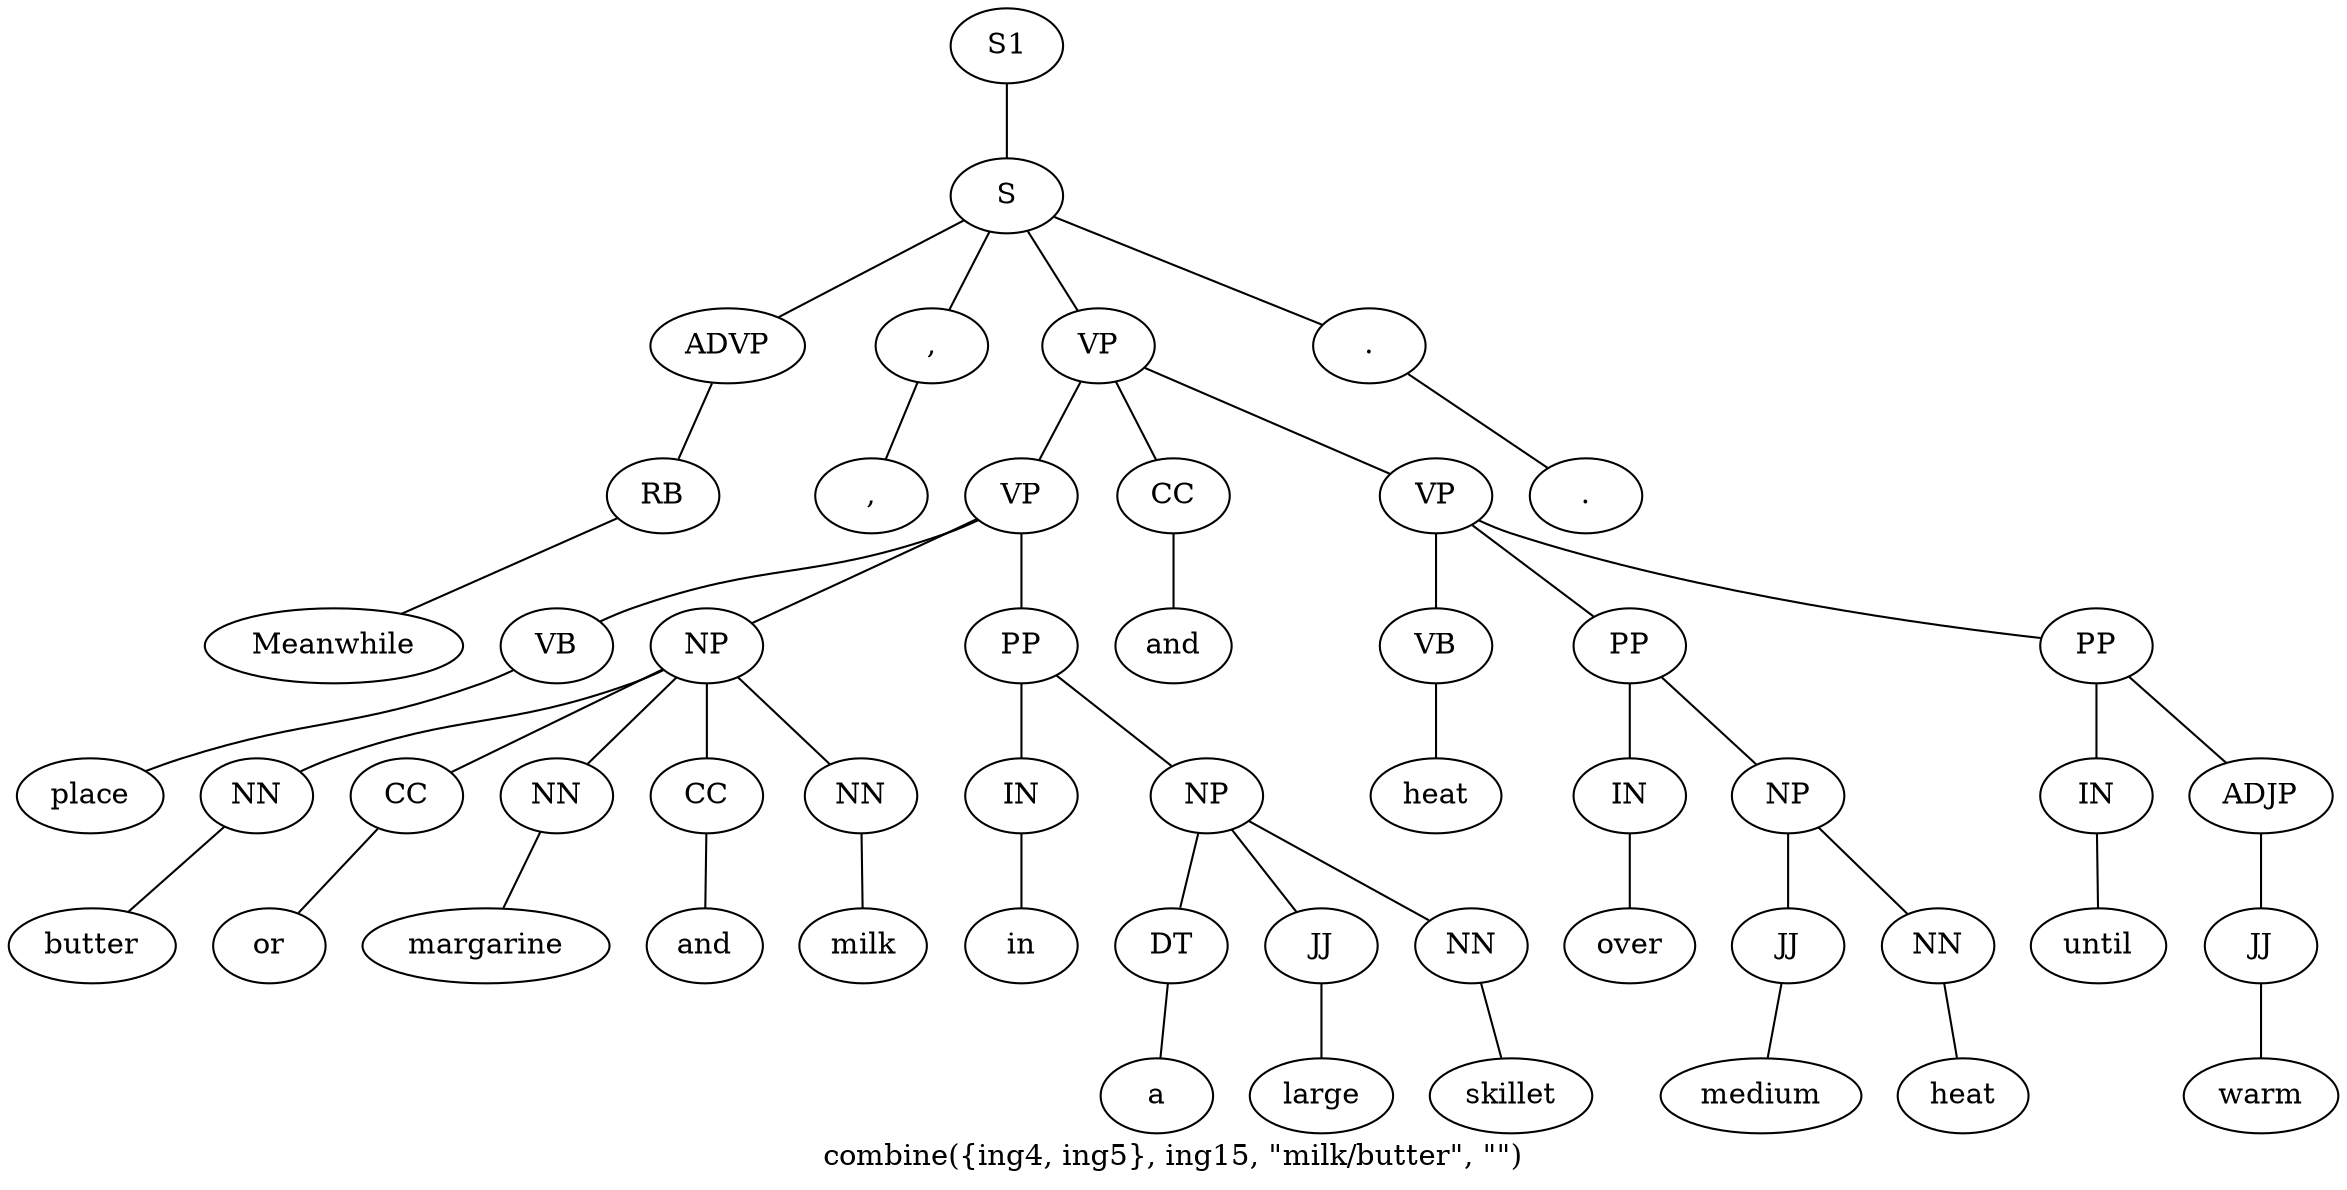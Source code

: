 graph SyntaxGraph {
	label = "combine({ing4, ing5}, ing15, \"milk/butter\", \"\")";
	Node0 [label="S1"];
	Node1 [label="S"];
	Node2 [label="ADVP"];
	Node3 [label="RB"];
	Node4 [label="Meanwhile"];
	Node5 [label=","];
	Node6 [label=","];
	Node7 [label="VP"];
	Node8 [label="VP"];
	Node9 [label="VB"];
	Node10 [label="place"];
	Node11 [label="NP"];
	Node12 [label="NN"];
	Node13 [label="butter"];
	Node14 [label="CC"];
	Node15 [label="or"];
	Node16 [label="NN"];
	Node17 [label="margarine"];
	Node18 [label="CC"];
	Node19 [label="and"];
	Node20 [label="NN"];
	Node21 [label="milk"];
	Node22 [label="PP"];
	Node23 [label="IN"];
	Node24 [label="in"];
	Node25 [label="NP"];
	Node26 [label="DT"];
	Node27 [label="a"];
	Node28 [label="JJ"];
	Node29 [label="large"];
	Node30 [label="NN"];
	Node31 [label="skillet"];
	Node32 [label="CC"];
	Node33 [label="and"];
	Node34 [label="VP"];
	Node35 [label="VB"];
	Node36 [label="heat"];
	Node37 [label="PP"];
	Node38 [label="IN"];
	Node39 [label="over"];
	Node40 [label="NP"];
	Node41 [label="JJ"];
	Node42 [label="medium"];
	Node43 [label="NN"];
	Node44 [label="heat"];
	Node45 [label="PP"];
	Node46 [label="IN"];
	Node47 [label="until"];
	Node48 [label="ADJP"];
	Node49 [label="JJ"];
	Node50 [label="warm"];
	Node51 [label="."];
	Node52 [label="."];

	Node0 -- Node1;
	Node1 -- Node2;
	Node1 -- Node5;
	Node1 -- Node7;
	Node1 -- Node51;
	Node2 -- Node3;
	Node3 -- Node4;
	Node5 -- Node6;
	Node7 -- Node8;
	Node7 -- Node32;
	Node7 -- Node34;
	Node8 -- Node9;
	Node8 -- Node11;
	Node8 -- Node22;
	Node9 -- Node10;
	Node11 -- Node12;
	Node11 -- Node14;
	Node11 -- Node16;
	Node11 -- Node18;
	Node11 -- Node20;
	Node12 -- Node13;
	Node14 -- Node15;
	Node16 -- Node17;
	Node18 -- Node19;
	Node20 -- Node21;
	Node22 -- Node23;
	Node22 -- Node25;
	Node23 -- Node24;
	Node25 -- Node26;
	Node25 -- Node28;
	Node25 -- Node30;
	Node26 -- Node27;
	Node28 -- Node29;
	Node30 -- Node31;
	Node32 -- Node33;
	Node34 -- Node35;
	Node34 -- Node37;
	Node34 -- Node45;
	Node35 -- Node36;
	Node37 -- Node38;
	Node37 -- Node40;
	Node38 -- Node39;
	Node40 -- Node41;
	Node40 -- Node43;
	Node41 -- Node42;
	Node43 -- Node44;
	Node45 -- Node46;
	Node45 -- Node48;
	Node46 -- Node47;
	Node48 -- Node49;
	Node49 -- Node50;
	Node51 -- Node52;
}